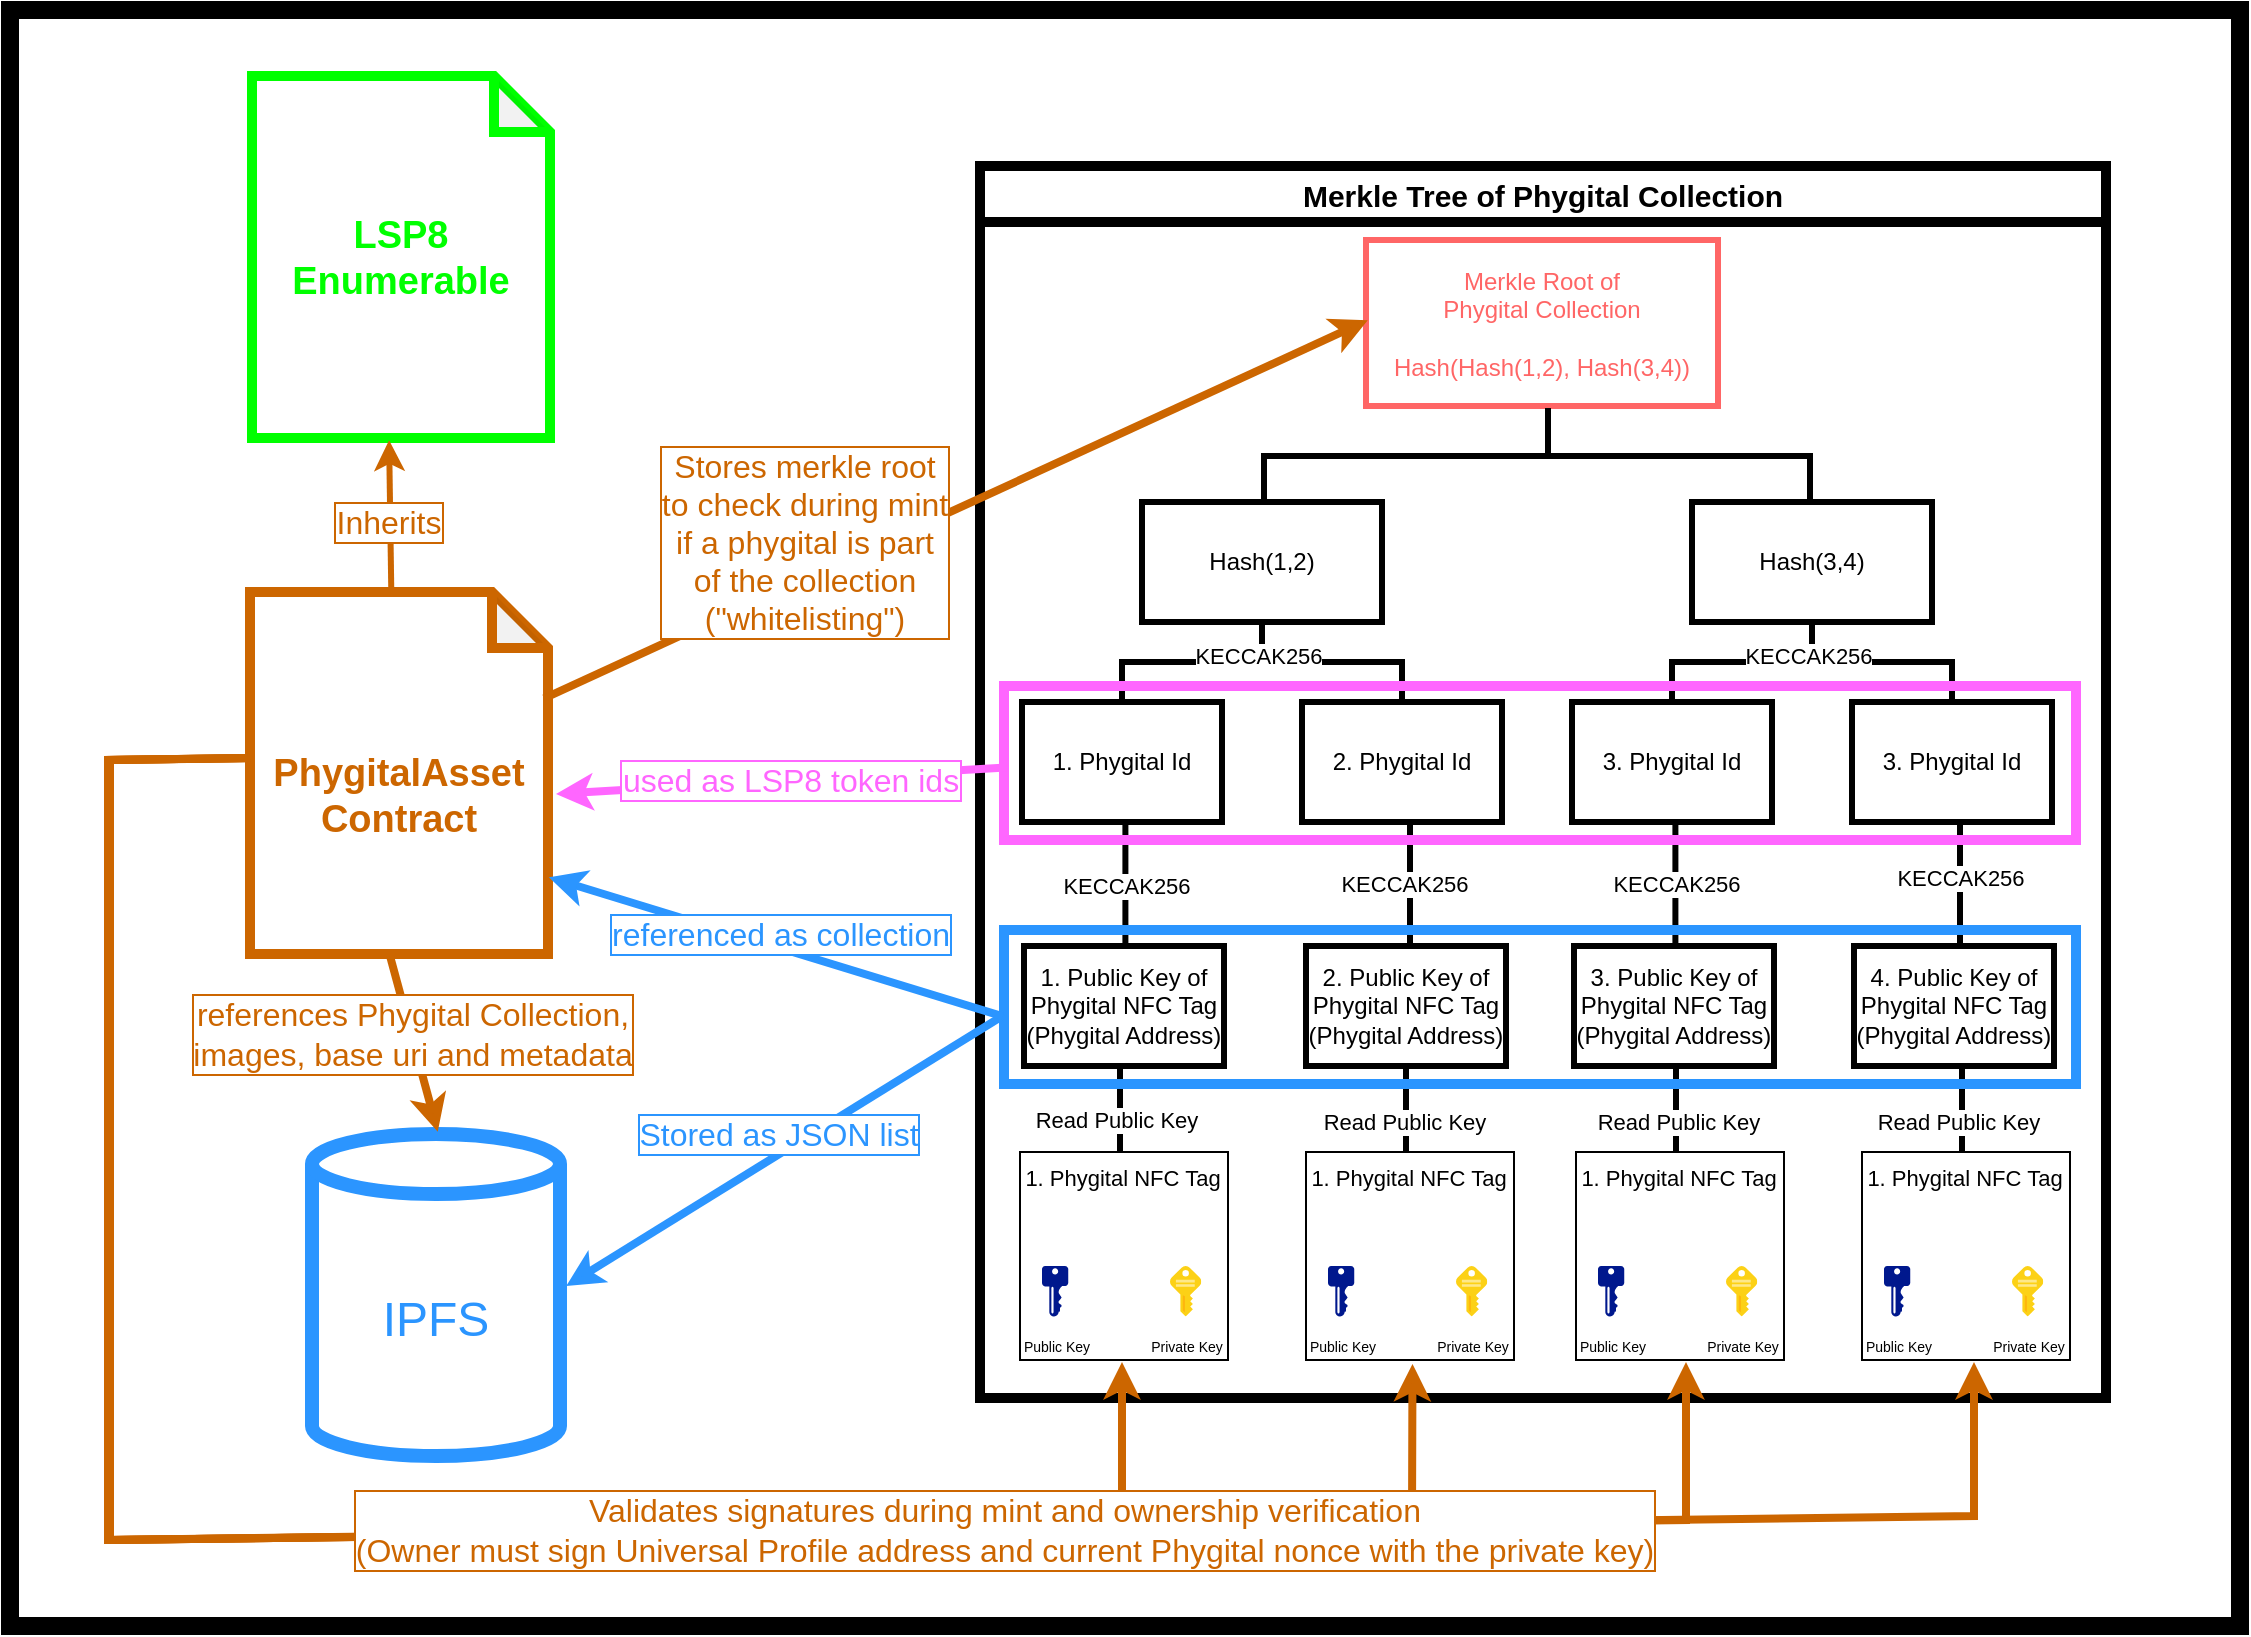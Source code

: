 <mxfile version="22.1.3" type="device">
  <diagram name="Seite-1" id="hL67K7F37erUZlTw7a-i">
    <mxGraphModel dx="1797" dy="2143" grid="0" gridSize="10" guides="0" tooltips="1" connect="0" arrows="0" fold="1" page="1" pageScale="1" pageWidth="827" pageHeight="1169" math="0" shadow="0">
      <root>
        <mxCell id="0" />
        <mxCell id="1" parent="0" />
        <mxCell id="p41ejv3hFufA00dVzd63-99" value="" style="rounded=0;whiteSpace=wrap;html=1;strokeWidth=9;" vertex="1" parent="1">
          <mxGeometry x="47" y="3" width="1115" height="808" as="geometry" />
        </mxCell>
        <mxCell id="p41ejv3hFufA00dVzd63-1" value="&lt;font style=&quot;font-size: 19px;&quot;&gt;&lt;b&gt;&lt;br&gt;&lt;font color=&quot;#cc6600&quot;&gt;PhygitalAsset&lt;br&gt;Contract&lt;br&gt;&lt;/font&gt;&lt;/b&gt;&lt;/font&gt;" style="shape=note;whiteSpace=wrap;html=1;backgroundOutline=1;darkOpacity=0.05;size=28;strokeWidth=5;strokeColor=#CC6600;" vertex="1" parent="1">
          <mxGeometry x="167" y="294" width="149" height="181" as="geometry" />
        </mxCell>
        <mxCell id="p41ejv3hFufA00dVzd63-8" value="Merkle Tree of Phygital Collection" style="swimlane;startSize=28;horizontal=1;containerType=tree;newEdgeStyle={&quot;edgeStyle&quot;:&quot;elbowEdgeStyle&quot;,&quot;startArrow&quot;:&quot;none&quot;,&quot;endArrow&quot;:&quot;none&quot;};strokeWidth=5;fontSize=15;" vertex="1" parent="1">
          <mxGeometry x="532" y="81" width="563" height="616" as="geometry">
            <mxRectangle x="260" y="316" width="86" height="26" as="alternateBounds" />
          </mxGeometry>
        </mxCell>
        <mxCell id="p41ejv3hFufA00dVzd63-9" value="" style="edgeStyle=elbowEdgeStyle;elbow=vertical;sourcePerimeterSpacing=0;targetPerimeterSpacing=0;startArrow=none;endArrow=none;rounded=0;curved=0;strokeWidth=3;" edge="1" parent="p41ejv3hFufA00dVzd63-8" source="p41ejv3hFufA00dVzd63-11" target="p41ejv3hFufA00dVzd63-12">
          <mxGeometry relative="1" as="geometry" />
        </mxCell>
        <mxCell id="p41ejv3hFufA00dVzd63-10" value="" style="edgeStyle=elbowEdgeStyle;elbow=vertical;sourcePerimeterSpacing=0;targetPerimeterSpacing=0;startArrow=none;endArrow=none;rounded=0;curved=0;strokeWidth=3;" edge="1" parent="p41ejv3hFufA00dVzd63-8" source="p41ejv3hFufA00dVzd63-11" target="p41ejv3hFufA00dVzd63-13">
          <mxGeometry relative="1" as="geometry" />
        </mxCell>
        <mxCell id="p41ejv3hFufA00dVzd63-71" value="KECCAK256" style="edgeLabel;html=1;align=center;verticalAlign=middle;resizable=0;points=[];" vertex="1" connectable="0" parent="p41ejv3hFufA00dVzd63-10">
          <mxGeometry x="-0.769" y="-1" relative="1" as="geometry">
            <mxPoint x="-1" y="4" as="offset" />
          </mxGeometry>
        </mxCell>
        <UserObject label="Hash(1,2)" treeRoot="1" id="p41ejv3hFufA00dVzd63-11">
          <mxCell style="whiteSpace=wrap;html=1;align=center;treeFolding=1;treeMoving=1;newEdgeStyle={&quot;edgeStyle&quot;:&quot;elbowEdgeStyle&quot;,&quot;startArrow&quot;:&quot;none&quot;,&quot;endArrow&quot;:&quot;none&quot;};strokeWidth=3;" vertex="1" parent="p41ejv3hFufA00dVzd63-8">
            <mxGeometry x="81" y="168" width="120" height="60" as="geometry" />
          </mxCell>
        </UserObject>
        <mxCell id="p41ejv3hFufA00dVzd63-12" value="1. Phygital Id" style="whiteSpace=wrap;html=1;align=center;verticalAlign=middle;treeFolding=1;treeMoving=1;newEdgeStyle={&quot;edgeStyle&quot;:&quot;elbowEdgeStyle&quot;,&quot;startArrow&quot;:&quot;none&quot;,&quot;endArrow&quot;:&quot;none&quot;};strokeWidth=3;" vertex="1" parent="p41ejv3hFufA00dVzd63-8">
          <mxGeometry x="21" y="268" width="100" height="60" as="geometry" />
        </mxCell>
        <mxCell id="p41ejv3hFufA00dVzd63-13" value="2. Phygital Id" style="whiteSpace=wrap;html=1;align=center;verticalAlign=middle;treeFolding=1;treeMoving=1;newEdgeStyle={&quot;edgeStyle&quot;:&quot;elbowEdgeStyle&quot;,&quot;startArrow&quot;:&quot;none&quot;,&quot;endArrow&quot;:&quot;none&quot;};strokeWidth=3;" vertex="1" parent="p41ejv3hFufA00dVzd63-8">
          <mxGeometry x="161" y="268" width="100" height="60" as="geometry" />
        </mxCell>
        <mxCell id="p41ejv3hFufA00dVzd63-20" value="1. Public Key of Phygital NFC Tag&lt;br&gt;(Phygital Address)" style="whiteSpace=wrap;html=1;align=center;verticalAlign=middle;treeFolding=1;treeMoving=1;newEdgeStyle={&quot;edgeStyle&quot;:&quot;elbowEdgeStyle&quot;,&quot;startArrow&quot;:&quot;none&quot;,&quot;endArrow&quot;:&quot;none&quot;};strokeWidth=3;" vertex="1" parent="p41ejv3hFufA00dVzd63-8">
          <mxGeometry x="22" y="390" width="100" height="60" as="geometry" />
        </mxCell>
        <mxCell id="p41ejv3hFufA00dVzd63-21" value="2. Public Key of Phygital NFC Tag&lt;br style=&quot;border-color: var(--border-color);&quot;&gt;(Phygital Address)" style="whiteSpace=wrap;html=1;align=center;verticalAlign=middle;treeFolding=1;treeMoving=1;newEdgeStyle={&quot;edgeStyle&quot;:&quot;elbowEdgeStyle&quot;,&quot;startArrow&quot;:&quot;none&quot;,&quot;endArrow&quot;:&quot;none&quot;};strokeWidth=3;" vertex="1" parent="p41ejv3hFufA00dVzd63-8">
          <mxGeometry x="163" y="390" width="100" height="60" as="geometry" />
        </mxCell>
        <mxCell id="p41ejv3hFufA00dVzd63-22" value="" style="endArrow=none;html=1;rounded=0;entryX=0.517;entryY=1.001;entryDx=0;entryDy=0;entryPerimeter=0;exitX=0.507;exitY=0.002;exitDx=0;exitDy=0;exitPerimeter=0;strokeWidth=3;" edge="1" parent="p41ejv3hFufA00dVzd63-8" source="p41ejv3hFufA00dVzd63-20" target="p41ejv3hFufA00dVzd63-12">
          <mxGeometry width="50" height="50" relative="1" as="geometry">
            <mxPoint x="79" y="374" as="sourcePoint" />
            <mxPoint x="129" y="324" as="targetPoint" />
          </mxGeometry>
        </mxCell>
        <mxCell id="p41ejv3hFufA00dVzd63-68" value="KECCAK256" style="edgeLabel;html=1;align=center;verticalAlign=middle;resizable=0;points=[];" vertex="1" connectable="0" parent="p41ejv3hFufA00dVzd63-22">
          <mxGeometry x="0.164" y="-2" relative="1" as="geometry">
            <mxPoint x="-2" y="6" as="offset" />
          </mxGeometry>
        </mxCell>
        <mxCell id="p41ejv3hFufA00dVzd63-23" value="" style="endArrow=none;html=1;rounded=0;entryX=0.517;entryY=1.001;entryDx=0;entryDy=0;entryPerimeter=0;exitX=0.507;exitY=0.002;exitDx=0;exitDy=0;exitPerimeter=0;strokeWidth=3;" edge="1" parent="p41ejv3hFufA00dVzd63-8">
          <mxGeometry width="50" height="50" relative="1" as="geometry">
            <mxPoint x="215" y="391" as="sourcePoint" />
            <mxPoint x="215" y="329" as="targetPoint" />
          </mxGeometry>
        </mxCell>
        <mxCell id="p41ejv3hFufA00dVzd63-69" value="KECCAK256" style="edgeLabel;html=1;align=center;verticalAlign=middle;resizable=0;points=[];" vertex="1" connectable="0" parent="p41ejv3hFufA00dVzd63-23">
          <mxGeometry x="0.226" y="3" relative="1" as="geometry">
            <mxPoint y="6" as="offset" />
          </mxGeometry>
        </mxCell>
        <UserObject label="Hash(3,4)" treeRoot="1" id="p41ejv3hFufA00dVzd63-26">
          <mxCell style="whiteSpace=wrap;html=1;align=center;treeFolding=1;treeMoving=1;newEdgeStyle={&quot;edgeStyle&quot;:&quot;elbowEdgeStyle&quot;,&quot;startArrow&quot;:&quot;none&quot;,&quot;endArrow&quot;:&quot;none&quot;};strokeWidth=3;" vertex="1" parent="p41ejv3hFufA00dVzd63-8">
            <mxGeometry x="356" y="168" width="120" height="60" as="geometry" />
          </mxCell>
        </UserObject>
        <mxCell id="p41ejv3hFufA00dVzd63-27" value="3. Phygital Id" style="whiteSpace=wrap;html=1;align=center;verticalAlign=middle;treeFolding=1;treeMoving=1;newEdgeStyle={&quot;edgeStyle&quot;:&quot;elbowEdgeStyle&quot;,&quot;startArrow&quot;:&quot;none&quot;,&quot;endArrow&quot;:&quot;none&quot;};strokeWidth=3;" vertex="1" parent="p41ejv3hFufA00dVzd63-8">
          <mxGeometry x="296" y="268" width="100" height="60" as="geometry" />
        </mxCell>
        <mxCell id="p41ejv3hFufA00dVzd63-24" value="" style="edgeStyle=elbowEdgeStyle;elbow=vertical;sourcePerimeterSpacing=0;targetPerimeterSpacing=0;startArrow=none;endArrow=none;rounded=0;curved=0;strokeWidth=3;" edge="1" parent="p41ejv3hFufA00dVzd63-8" source="p41ejv3hFufA00dVzd63-26" target="p41ejv3hFufA00dVzd63-27">
          <mxGeometry relative="1" as="geometry" />
        </mxCell>
        <mxCell id="p41ejv3hFufA00dVzd63-28" value="3. Phygital Id" style="whiteSpace=wrap;html=1;align=center;verticalAlign=middle;treeFolding=1;treeMoving=1;newEdgeStyle={&quot;edgeStyle&quot;:&quot;elbowEdgeStyle&quot;,&quot;startArrow&quot;:&quot;none&quot;,&quot;endArrow&quot;:&quot;none&quot;};strokeWidth=3;" vertex="1" parent="p41ejv3hFufA00dVzd63-8">
          <mxGeometry x="436" y="268" width="100" height="60" as="geometry" />
        </mxCell>
        <mxCell id="p41ejv3hFufA00dVzd63-25" value="" style="edgeStyle=elbowEdgeStyle;elbow=vertical;sourcePerimeterSpacing=0;targetPerimeterSpacing=0;startArrow=none;endArrow=none;rounded=0;curved=0;strokeWidth=3;" edge="1" parent="p41ejv3hFufA00dVzd63-8" source="p41ejv3hFufA00dVzd63-26" target="p41ejv3hFufA00dVzd63-28">
          <mxGeometry relative="1" as="geometry" />
        </mxCell>
        <mxCell id="p41ejv3hFufA00dVzd63-72" value="KECCAK256" style="edgeLabel;html=1;align=center;verticalAlign=middle;resizable=0;points=[];" vertex="1" connectable="0" parent="p41ejv3hFufA00dVzd63-25">
          <mxGeometry x="-0.696" y="-2" relative="1" as="geometry">
            <mxPoint as="offset" />
          </mxGeometry>
        </mxCell>
        <mxCell id="p41ejv3hFufA00dVzd63-29" value="3. Public Key of Phygital NFC Tag&lt;br&gt;(Phygital Address)" style="whiteSpace=wrap;html=1;align=center;verticalAlign=middle;treeFolding=1;treeMoving=1;newEdgeStyle={&quot;edgeStyle&quot;:&quot;elbowEdgeStyle&quot;,&quot;startArrow&quot;:&quot;none&quot;,&quot;endArrow&quot;:&quot;none&quot;};strokeWidth=3;" vertex="1" parent="p41ejv3hFufA00dVzd63-8">
          <mxGeometry x="297" y="390" width="100" height="60" as="geometry" />
        </mxCell>
        <mxCell id="p41ejv3hFufA00dVzd63-30" value="4. Public Key of Phygital NFC Tag&lt;br style=&quot;border-color: var(--border-color);&quot;&gt;(Phygital Address)" style="whiteSpace=wrap;html=1;align=center;verticalAlign=middle;treeFolding=1;treeMoving=1;newEdgeStyle={&quot;edgeStyle&quot;:&quot;elbowEdgeStyle&quot;,&quot;startArrow&quot;:&quot;none&quot;,&quot;endArrow&quot;:&quot;none&quot;};strokeWidth=3;" vertex="1" parent="p41ejv3hFufA00dVzd63-8">
          <mxGeometry x="437" y="390" width="100" height="60" as="geometry" />
        </mxCell>
        <mxCell id="p41ejv3hFufA00dVzd63-31" value="KECCAK256" style="endArrow=none;html=1;rounded=0;entryX=0.517;entryY=1.001;entryDx=0;entryDy=0;entryPerimeter=0;exitX=0.507;exitY=0.002;exitDx=0;exitDy=0;exitPerimeter=0;strokeWidth=3;" edge="1" parent="p41ejv3hFufA00dVzd63-8" source="p41ejv3hFufA00dVzd63-29" target="p41ejv3hFufA00dVzd63-27">
          <mxGeometry width="50" height="50" relative="1" as="geometry">
            <mxPoint x="354" y="374" as="sourcePoint" />
            <mxPoint x="404" y="324" as="targetPoint" />
          </mxGeometry>
        </mxCell>
        <mxCell id="p41ejv3hFufA00dVzd63-32" value="" style="endArrow=none;html=1;rounded=0;entryX=0.517;entryY=1.001;entryDx=0;entryDy=0;entryPerimeter=0;exitX=0.507;exitY=0.002;exitDx=0;exitDy=0;exitPerimeter=0;strokeWidth=3;" edge="1" parent="p41ejv3hFufA00dVzd63-8">
          <mxGeometry width="50" height="50" relative="1" as="geometry">
            <mxPoint x="490" y="391" as="sourcePoint" />
            <mxPoint x="490" y="329" as="targetPoint" />
          </mxGeometry>
        </mxCell>
        <mxCell id="p41ejv3hFufA00dVzd63-70" value="KECCAK256" style="edgeLabel;html=1;align=center;verticalAlign=middle;resizable=0;points=[];" vertex="1" connectable="0" parent="p41ejv3hFufA00dVzd63-32">
          <mxGeometry x="0.129" relative="1" as="geometry">
            <mxPoint as="offset" />
          </mxGeometry>
        </mxCell>
        <UserObject label="&lt;font color=&quot;#ff6666&quot;&gt;Merkle Root of&lt;br&gt;Phygital Collection&lt;br&gt;&lt;br&gt;Hash(Hash(1,2), Hash(3,4))&lt;/font&gt;" treeRoot="1" id="p41ejv3hFufA00dVzd63-33">
          <mxCell style="whiteSpace=wrap;html=1;align=center;treeFolding=1;treeMoving=1;newEdgeStyle={&quot;edgeStyle&quot;:&quot;elbowEdgeStyle&quot;,&quot;startArrow&quot;:&quot;none&quot;,&quot;endArrow&quot;:&quot;none&quot;};strokeWidth=3;strokeColor=#FF6666;" vertex="1" parent="p41ejv3hFufA00dVzd63-8">
            <mxGeometry x="193" y="37" width="176" height="83" as="geometry" />
          </mxCell>
        </UserObject>
        <mxCell id="p41ejv3hFufA00dVzd63-34" value="" style="edgeStyle=elbowEdgeStyle;elbow=vertical;sourcePerimeterSpacing=0;targetPerimeterSpacing=0;startArrow=none;endArrow=none;rounded=0;curved=0;strokeWidth=3;" edge="1" parent="p41ejv3hFufA00dVzd63-8">
          <mxGeometry relative="1" as="geometry">
            <mxPoint x="284" y="122" as="sourcePoint" />
            <mxPoint x="142" y="168" as="targetPoint" />
          </mxGeometry>
        </mxCell>
        <mxCell id="p41ejv3hFufA00dVzd63-35" value="" style="edgeStyle=elbowEdgeStyle;elbow=vertical;sourcePerimeterSpacing=0;targetPerimeterSpacing=0;startArrow=none;endArrow=none;rounded=0;curved=0;strokeWidth=3;" edge="1" parent="p41ejv3hFufA00dVzd63-8">
          <mxGeometry relative="1" as="geometry">
            <mxPoint x="284" y="121" as="sourcePoint" />
            <mxPoint x="415" y="168" as="targetPoint" />
            <Array as="points">
              <mxPoint x="349" y="145" />
            </Array>
          </mxGeometry>
        </mxCell>
        <mxCell id="p41ejv3hFufA00dVzd63-61" value="" style="group;strokeWidth=3;perimeterSpacing=1;" vertex="1" connectable="0" parent="p41ejv3hFufA00dVzd63-8">
          <mxGeometry x="441" y="493" width="106" height="104" as="geometry" />
        </mxCell>
        <mxCell id="p41ejv3hFufA00dVzd63-62" value="" style="whiteSpace=wrap;html=1;aspect=fixed;" vertex="1" parent="p41ejv3hFufA00dVzd63-61">
          <mxGeometry width="104.0" height="104.0" as="geometry" />
        </mxCell>
        <mxCell id="p41ejv3hFufA00dVzd63-63" value="&lt;font style=&quot;font-size: 7px;&quot;&gt;Public Key&lt;/font&gt;" style="sketch=0;aspect=fixed;pointerEvents=1;shadow=0;dashed=0;html=1;strokeColor=none;labelPosition=center;verticalLabelPosition=bottom;verticalAlign=top;align=center;fillColor=#00188D;shape=mxgraph.mscae.enterprise.key_permissions" vertex="1" parent="p41ejv3hFufA00dVzd63-61">
          <mxGeometry x="11" y="57" width="13.12" height="25.24" as="geometry" />
        </mxCell>
        <mxCell id="p41ejv3hFufA00dVzd63-64" value="&lt;font style=&quot;font-size: 7px;&quot;&gt;Private Key&lt;/font&gt;" style="image;sketch=0;aspect=fixed;html=1;points=[];align=center;fontSize=12;image=img/lib/mscae/Key.svg;" vertex="1" parent="p41ejv3hFufA00dVzd63-61">
          <mxGeometry x="75" y="57" width="15.65" height="25.24" as="geometry" />
        </mxCell>
        <mxCell id="p41ejv3hFufA00dVzd63-65" value="" style="shape=image;html=1;verticalAlign=top;verticalLabelPosition=bottom;labelBackgroundColor=#ffffff;imageAspect=0;aspect=fixed;image=https://cdn1.iconfinder.com/data/icons/smartphone-signal-5g-trading/64/Smartphone_NFC-128.png" vertex="1" parent="p41ejv3hFufA00dVzd63-61">
          <mxGeometry x="34.877" y="28.852" width="32.206" height="32.206" as="geometry" />
        </mxCell>
        <mxCell id="p41ejv3hFufA00dVzd63-66" value="&lt;font style=&quot;font-size: 11px;&quot;&gt;1. Phygital NFC Tag&lt;/font&gt;" style="text;html=1;strokeColor=none;fillColor=none;align=center;verticalAlign=middle;whiteSpace=wrap;rounded=0;" vertex="1" parent="p41ejv3hFufA00dVzd63-61">
          <mxGeometry x="1" y="2.68" width="101" height="20.13" as="geometry" />
        </mxCell>
        <mxCell id="p41ejv3hFufA00dVzd63-67" value="" style="endArrow=none;html=1;rounded=0;entryX=0.517;entryY=1.001;entryDx=0;entryDy=0;entryPerimeter=0;strokeWidth=3;" edge="1" parent="p41ejv3hFufA00dVzd63-8">
          <mxGeometry width="50" height="50" relative="1" as="geometry">
            <mxPoint x="491" y="493" as="sourcePoint" />
            <mxPoint x="491" y="450" as="targetPoint" />
          </mxGeometry>
        </mxCell>
        <mxCell id="p41ejv3hFufA00dVzd63-76" value="Read Public Key" style="edgeLabel;html=1;align=center;verticalAlign=middle;resizable=0;points=[];" vertex="1" connectable="0" parent="p41ejv3hFufA00dVzd63-67">
          <mxGeometry x="0.023" y="2" relative="1" as="geometry">
            <mxPoint y="7" as="offset" />
          </mxGeometry>
        </mxCell>
        <mxCell id="p41ejv3hFufA00dVzd63-53" value="" style="group;strokeWidth=3;" vertex="1" connectable="0" parent="p41ejv3hFufA00dVzd63-8">
          <mxGeometry x="298" y="493" width="106" height="104" as="geometry" />
        </mxCell>
        <mxCell id="p41ejv3hFufA00dVzd63-54" value="" style="whiteSpace=wrap;html=1;aspect=fixed;" vertex="1" parent="p41ejv3hFufA00dVzd63-53">
          <mxGeometry width="104.0" height="104.0" as="geometry" />
        </mxCell>
        <mxCell id="p41ejv3hFufA00dVzd63-55" value="&lt;font style=&quot;font-size: 7px;&quot;&gt;Public Key&lt;/font&gt;" style="sketch=0;aspect=fixed;pointerEvents=1;shadow=0;dashed=0;html=1;strokeColor=none;labelPosition=center;verticalLabelPosition=bottom;verticalAlign=top;align=center;fillColor=#00188D;shape=mxgraph.mscae.enterprise.key_permissions" vertex="1" parent="p41ejv3hFufA00dVzd63-53">
          <mxGeometry x="11" y="57" width="13.12" height="25.24" as="geometry" />
        </mxCell>
        <mxCell id="p41ejv3hFufA00dVzd63-56" value="&lt;font style=&quot;font-size: 7px;&quot;&gt;Private Key&lt;/font&gt;" style="image;sketch=0;aspect=fixed;html=1;points=[];align=center;fontSize=12;image=img/lib/mscae/Key.svg;" vertex="1" parent="p41ejv3hFufA00dVzd63-53">
          <mxGeometry x="75" y="57" width="15.65" height="25.24" as="geometry" />
        </mxCell>
        <mxCell id="p41ejv3hFufA00dVzd63-57" value="" style="shape=image;html=1;verticalAlign=top;verticalLabelPosition=bottom;labelBackgroundColor=#ffffff;imageAspect=0;aspect=fixed;image=https://cdn1.iconfinder.com/data/icons/smartphone-signal-5g-trading/64/Smartphone_NFC-128.png" vertex="1" parent="p41ejv3hFufA00dVzd63-53">
          <mxGeometry x="34.877" y="28.852" width="32.206" height="32.206" as="geometry" />
        </mxCell>
        <mxCell id="p41ejv3hFufA00dVzd63-58" value="&lt;font style=&quot;font-size: 11px;&quot;&gt;1. Phygital NFC Tag&lt;/font&gt;" style="text;html=1;strokeColor=none;fillColor=none;align=center;verticalAlign=middle;whiteSpace=wrap;rounded=0;" vertex="1" parent="p41ejv3hFufA00dVzd63-53">
          <mxGeometry x="1" y="2.68" width="101" height="20.13" as="geometry" />
        </mxCell>
        <mxCell id="p41ejv3hFufA00dVzd63-59" value="" style="endArrow=none;html=1;rounded=0;entryX=0.517;entryY=1.001;entryDx=0;entryDy=0;entryPerimeter=0;strokeWidth=3;" edge="1" parent="p41ejv3hFufA00dVzd63-8">
          <mxGeometry width="50" height="50" relative="1" as="geometry">
            <mxPoint x="348" y="493" as="sourcePoint" />
            <mxPoint x="348" y="450" as="targetPoint" />
          </mxGeometry>
        </mxCell>
        <mxCell id="p41ejv3hFufA00dVzd63-75" value="Read Public Key" style="edgeLabel;html=1;align=center;verticalAlign=middle;resizable=0;points=[];" vertex="1" connectable="0" parent="p41ejv3hFufA00dVzd63-59">
          <mxGeometry x="0.07" relative="1" as="geometry">
            <mxPoint x="1" y="8" as="offset" />
          </mxGeometry>
        </mxCell>
        <mxCell id="p41ejv3hFufA00dVzd63-45" value="" style="group;strokeWidth=3;" vertex="1" connectable="0" parent="p41ejv3hFufA00dVzd63-8">
          <mxGeometry x="163" y="493" width="106" height="104" as="geometry" />
        </mxCell>
        <mxCell id="p41ejv3hFufA00dVzd63-46" value="" style="whiteSpace=wrap;html=1;aspect=fixed;" vertex="1" parent="p41ejv3hFufA00dVzd63-45">
          <mxGeometry width="104.0" height="104.0" as="geometry" />
        </mxCell>
        <mxCell id="p41ejv3hFufA00dVzd63-47" value="&lt;font style=&quot;font-size: 7px;&quot;&gt;Public Key&lt;/font&gt;" style="sketch=0;aspect=fixed;pointerEvents=1;shadow=0;dashed=0;html=1;strokeColor=none;labelPosition=center;verticalLabelPosition=bottom;verticalAlign=top;align=center;fillColor=#00188D;shape=mxgraph.mscae.enterprise.key_permissions" vertex="1" parent="p41ejv3hFufA00dVzd63-45">
          <mxGeometry x="11" y="57" width="13.12" height="25.24" as="geometry" />
        </mxCell>
        <mxCell id="p41ejv3hFufA00dVzd63-48" value="&lt;font style=&quot;font-size: 7px;&quot;&gt;Private Key&lt;/font&gt;" style="image;sketch=0;aspect=fixed;html=1;points=[];align=center;fontSize=12;image=img/lib/mscae/Key.svg;" vertex="1" parent="p41ejv3hFufA00dVzd63-45">
          <mxGeometry x="75" y="57" width="15.65" height="25.24" as="geometry" />
        </mxCell>
        <mxCell id="p41ejv3hFufA00dVzd63-49" value="" style="shape=image;html=1;verticalAlign=top;verticalLabelPosition=bottom;labelBackgroundColor=#ffffff;imageAspect=0;aspect=fixed;image=https://cdn1.iconfinder.com/data/icons/smartphone-signal-5g-trading/64/Smartphone_NFC-128.png" vertex="1" parent="p41ejv3hFufA00dVzd63-45">
          <mxGeometry x="34.877" y="28.852" width="32.206" height="32.206" as="geometry" />
        </mxCell>
        <mxCell id="p41ejv3hFufA00dVzd63-50" value="&lt;font style=&quot;font-size: 11px;&quot;&gt;1. Phygital NFC Tag&lt;/font&gt;" style="text;html=1;strokeColor=none;fillColor=none;align=center;verticalAlign=middle;whiteSpace=wrap;rounded=0;" vertex="1" parent="p41ejv3hFufA00dVzd63-45">
          <mxGeometry x="1" y="2.68" width="101" height="20.13" as="geometry" />
        </mxCell>
        <mxCell id="p41ejv3hFufA00dVzd63-51" value="" style="endArrow=none;html=1;rounded=0;entryX=0.517;entryY=1.001;entryDx=0;entryDy=0;entryPerimeter=0;strokeWidth=3;" edge="1" parent="p41ejv3hFufA00dVzd63-8">
          <mxGeometry width="50" height="50" relative="1" as="geometry">
            <mxPoint x="213" y="493" as="sourcePoint" />
            <mxPoint x="213" y="450" as="targetPoint" />
          </mxGeometry>
        </mxCell>
        <mxCell id="p41ejv3hFufA00dVzd63-74" value="Read Public Key" style="edgeLabel;html=1;align=center;verticalAlign=middle;resizable=0;points=[];" vertex="1" connectable="0" parent="p41ejv3hFufA00dVzd63-51">
          <mxGeometry x="0.07" relative="1" as="geometry">
            <mxPoint x="-1" y="8" as="offset" />
          </mxGeometry>
        </mxCell>
        <mxCell id="p41ejv3hFufA00dVzd63-7" value="" style="group;strokeWidth=3;" vertex="1" connectable="0" parent="p41ejv3hFufA00dVzd63-8">
          <mxGeometry x="20" y="493" width="106" height="104" as="geometry" />
        </mxCell>
        <mxCell id="p41ejv3hFufA00dVzd63-2" value="" style="whiteSpace=wrap;html=1;aspect=fixed;" vertex="1" parent="p41ejv3hFufA00dVzd63-7">
          <mxGeometry width="104.0" height="104.0" as="geometry" />
        </mxCell>
        <mxCell id="p41ejv3hFufA00dVzd63-3" value="&lt;font style=&quot;font-size: 7px;&quot;&gt;Public Key&lt;/font&gt;" style="sketch=0;aspect=fixed;pointerEvents=1;shadow=0;dashed=0;html=1;strokeColor=none;labelPosition=center;verticalLabelPosition=bottom;verticalAlign=top;align=center;fillColor=#00188D;shape=mxgraph.mscae.enterprise.key_permissions" vertex="1" parent="p41ejv3hFufA00dVzd63-7">
          <mxGeometry x="11" y="57" width="13.12" height="25.24" as="geometry" />
        </mxCell>
        <mxCell id="p41ejv3hFufA00dVzd63-4" value="&lt;font style=&quot;font-size: 7px;&quot;&gt;Private Key&lt;/font&gt;" style="image;sketch=0;aspect=fixed;html=1;points=[];align=center;fontSize=12;image=img/lib/mscae/Key.svg;" vertex="1" parent="p41ejv3hFufA00dVzd63-7">
          <mxGeometry x="75" y="57" width="15.65" height="25.24" as="geometry" />
        </mxCell>
        <mxCell id="p41ejv3hFufA00dVzd63-5" value="" style="shape=image;html=1;verticalAlign=top;verticalLabelPosition=bottom;labelBackgroundColor=#ffffff;imageAspect=0;aspect=fixed;image=https://cdn1.iconfinder.com/data/icons/smartphone-signal-5g-trading/64/Smartphone_NFC-128.png" vertex="1" parent="p41ejv3hFufA00dVzd63-7">
          <mxGeometry x="34.877" y="28.852" width="32.206" height="32.206" as="geometry" />
        </mxCell>
        <mxCell id="p41ejv3hFufA00dVzd63-6" value="&lt;font style=&quot;font-size: 11px;&quot;&gt;1. Phygital NFC Tag&lt;/font&gt;" style="text;html=1;strokeColor=none;fillColor=none;align=center;verticalAlign=middle;whiteSpace=wrap;rounded=0;" vertex="1" parent="p41ejv3hFufA00dVzd63-7">
          <mxGeometry x="1" y="2.68" width="101" height="20.13" as="geometry" />
        </mxCell>
        <mxCell id="p41ejv3hFufA00dVzd63-42" value="" style="endArrow=none;html=1;rounded=0;entryX=0.517;entryY=1.001;entryDx=0;entryDy=0;entryPerimeter=0;strokeWidth=3;" edge="1" parent="p41ejv3hFufA00dVzd63-8">
          <mxGeometry width="50" height="50" relative="1" as="geometry">
            <mxPoint x="70" y="493" as="sourcePoint" />
            <mxPoint x="70" y="450" as="targetPoint" />
          </mxGeometry>
        </mxCell>
        <mxCell id="p41ejv3hFufA00dVzd63-73" value="Read Public Key" style="edgeLabel;html=1;align=center;verticalAlign=middle;resizable=0;points=[];" vertex="1" connectable="0" parent="p41ejv3hFufA00dVzd63-42">
          <mxGeometry x="0.07" y="3" relative="1" as="geometry">
            <mxPoint x="1" y="7" as="offset" />
          </mxGeometry>
        </mxCell>
        <mxCell id="p41ejv3hFufA00dVzd63-81" value="" style="rounded=0;whiteSpace=wrap;html=1;fillColor=none;strokeWidth=5;strokeColor=#2B95FF;" vertex="1" parent="p41ejv3hFufA00dVzd63-8">
          <mxGeometry x="12" y="382" width="536" height="77" as="geometry" />
        </mxCell>
        <mxCell id="p41ejv3hFufA00dVzd63-101" value="" style="rounded=0;whiteSpace=wrap;html=1;fillColor=none;strokeWidth=5;strokeColor=#FF66FF;" vertex="1" parent="p41ejv3hFufA00dVzd63-8">
          <mxGeometry x="12" y="260" width="536" height="77" as="geometry" />
        </mxCell>
        <mxCell id="p41ejv3hFufA00dVzd63-79" value="" style="endArrow=classic;html=1;rounded=0;entryX=0.005;entryY=0.483;entryDx=0;entryDy=0;entryPerimeter=0;exitX=0.987;exitY=0.294;exitDx=0;exitDy=0;exitPerimeter=0;strokeWidth=4;strokeColor=#CC6600;" edge="1" parent="1" source="p41ejv3hFufA00dVzd63-1" target="p41ejv3hFufA00dVzd63-33">
          <mxGeometry width="50" height="50" relative="1" as="geometry">
            <mxPoint x="328" y="388" as="sourcePoint" />
            <mxPoint x="357" y="351" as="targetPoint" />
          </mxGeometry>
        </mxCell>
        <mxCell id="p41ejv3hFufA00dVzd63-80" value="Stores merkle root&lt;br&gt;to check during mint&lt;br&gt;if a phygital is part&lt;br&gt;of the collection&lt;br&gt;(&quot;whitelisting&quot;)" style="edgeLabel;html=1;align=center;verticalAlign=middle;resizable=0;points=[];fontSize=16;labelBorderColor=#CC6600;fontColor=#CC6600;" vertex="1" connectable="0" parent="p41ejv3hFufA00dVzd63-79">
          <mxGeometry x="-0.286" y="2" relative="1" as="geometry">
            <mxPoint x="-17" y="-9" as="offset" />
          </mxGeometry>
        </mxCell>
        <mxCell id="p41ejv3hFufA00dVzd63-82" value="&lt;font style=&quot;font-size: 24px;&quot; color=&quot;#2b95ff&quot;&gt;IPFS&lt;/font&gt;" style="shape=cylinder3;whiteSpace=wrap;html=1;boundedLbl=1;backgroundOutline=1;size=15;strokeColor=#2B95FF;strokeWidth=7;" vertex="1" parent="1">
          <mxGeometry x="198" y="565" width="124" height="161" as="geometry" />
        </mxCell>
        <mxCell id="p41ejv3hFufA00dVzd63-83" value="" style="endArrow=classic;html=1;rounded=0;entryX=1.025;entryY=0.472;entryDx=0;entryDy=0;entryPerimeter=0;exitX=0;exitY=0.552;exitDx=0;exitDy=0;exitPerimeter=0;strokeWidth=4;strokeColor=#2B95FF;" edge="1" parent="1" source="p41ejv3hFufA00dVzd63-81" target="p41ejv3hFufA00dVzd63-82">
          <mxGeometry width="50" height="50" relative="1" as="geometry">
            <mxPoint x="639" y="495" as="sourcePoint" />
            <mxPoint x="689" y="445" as="targetPoint" />
          </mxGeometry>
        </mxCell>
        <mxCell id="p41ejv3hFufA00dVzd63-84" value="Stored as JSON list" style="edgeLabel;html=1;align=center;verticalAlign=middle;resizable=0;points=[];fontColor=#2B95FF;fontSize=16;labelBorderColor=#2B95FF;" vertex="1" connectable="0" parent="p41ejv3hFufA00dVzd63-83">
          <mxGeometry x="-0.457" y="2" relative="1" as="geometry">
            <mxPoint x="-55" y="21" as="offset" />
          </mxGeometry>
        </mxCell>
        <mxCell id="p41ejv3hFufA00dVzd63-87" value="" style="endArrow=classic;html=1;rounded=0;exitX=-0.001;exitY=0.561;exitDx=0;exitDy=0;exitPerimeter=0;strokeWidth=4;strokeColor=#2B95FF;entryX=1.003;entryY=0.788;entryDx=0;entryDy=0;entryPerimeter=0;" edge="1" parent="1" source="p41ejv3hFufA00dVzd63-81" target="p41ejv3hFufA00dVzd63-1">
          <mxGeometry width="50" height="50" relative="1" as="geometry">
            <mxPoint x="534" y="398" as="sourcePoint" />
            <mxPoint x="319" y="429" as="targetPoint" />
          </mxGeometry>
        </mxCell>
        <mxCell id="p41ejv3hFufA00dVzd63-88" value="referenced as collection" style="edgeLabel;html=1;align=center;verticalAlign=middle;resizable=0;points=[];fontColor=#2B95FF;fontSize=16;labelBorderColor=#2B95FF;" vertex="1" connectable="0" parent="p41ejv3hFufA00dVzd63-87">
          <mxGeometry x="-0.457" y="2" relative="1" as="geometry">
            <mxPoint x="-49" y="-24" as="offset" />
          </mxGeometry>
        </mxCell>
        <mxCell id="p41ejv3hFufA00dVzd63-90" value="" style="endArrow=classic;html=1;rounded=0;strokeWidth=4;strokeColor=#CC6600;exitX=-0.005;exitY=0.459;exitDx=0;exitDy=0;exitPerimeter=0;" edge="1" parent="1" source="p41ejv3hFufA00dVzd63-1">
          <mxGeometry width="50" height="50" relative="1" as="geometry">
            <mxPoint x="171" y="380" as="sourcePoint" />
            <mxPoint x="1029" y="679" as="targetPoint" />
            <Array as="points">
              <mxPoint x="96" y="378" />
              <mxPoint x="96" y="768" />
              <mxPoint x="1029" y="756" />
            </Array>
          </mxGeometry>
        </mxCell>
        <mxCell id="p41ejv3hFufA00dVzd63-92" value="" style="endArrow=classic;html=1;rounded=0;entryX=0.481;entryY=1.014;entryDx=0;entryDy=0;entryPerimeter=0;strokeWidth=4;strokeColor=#CC6600;exitX=-0.005;exitY=0.459;exitDx=0;exitDy=0;exitPerimeter=0;" edge="1" parent="1">
          <mxGeometry width="50" height="50" relative="1" as="geometry">
            <mxPoint x="167" y="377" as="sourcePoint" />
            <mxPoint x="603" y="679" as="targetPoint" />
            <Array as="points">
              <mxPoint x="97" y="378" />
              <mxPoint x="97" y="768" />
              <mxPoint x="603" y="762" />
            </Array>
          </mxGeometry>
        </mxCell>
        <mxCell id="p41ejv3hFufA00dVzd63-93" value="" style="endArrow=classic;html=1;rounded=0;strokeWidth=4;strokeColor=#CC6600;exitX=-0.005;exitY=0.459;exitDx=0;exitDy=0;exitPerimeter=0;" edge="1" parent="1">
          <mxGeometry width="50" height="50" relative="1" as="geometry">
            <mxPoint x="167" y="377" as="sourcePoint" />
            <mxPoint x="885" y="679" as="targetPoint" />
            <Array as="points">
              <mxPoint x="97" y="378" />
              <mxPoint x="97" y="768" />
              <mxPoint x="885" y="758" />
            </Array>
          </mxGeometry>
        </mxCell>
        <mxCell id="p41ejv3hFufA00dVzd63-94" value="" style="endArrow=classic;html=1;rounded=0;entryX=0.512;entryY=1.019;entryDx=0;entryDy=0;entryPerimeter=0;strokeWidth=4;strokeColor=#CC6600;exitX=-0.005;exitY=0.459;exitDx=0;exitDy=0;exitPerimeter=0;" edge="1" parent="1" target="p41ejv3hFufA00dVzd63-46">
          <mxGeometry width="50" height="50" relative="1" as="geometry">
            <mxPoint x="166" y="377" as="sourcePoint" />
            <mxPoint x="602" y="679" as="targetPoint" />
            <Array as="points">
              <mxPoint x="96" y="378" />
              <mxPoint x="96" y="768" />
              <mxPoint x="748" y="760" />
            </Array>
          </mxGeometry>
        </mxCell>
        <mxCell id="p41ejv3hFufA00dVzd63-95" value="Validates signatures during mint and ownership verification&lt;br&gt;(Owner must sign Universal Profile address and current Phygital nonce with the private key)" style="edgeLabel;html=1;align=center;verticalAlign=middle;resizable=0;points=[];fontColor=#CC6600;labelBorderColor=#CC6600;fontSize=16;" vertex="1" connectable="0" parent="p41ejv3hFufA00dVzd63-94">
          <mxGeometry x="0.023" y="1" relative="1" as="geometry">
            <mxPoint x="298" y="-2" as="offset" />
          </mxGeometry>
        </mxCell>
        <mxCell id="p41ejv3hFufA00dVzd63-96" value="&lt;font style=&quot;font-size: 19px;&quot;&gt;&lt;b&gt;&lt;font color=&quot;#00ff00&quot;&gt;LSP8&lt;br&gt;Enumerable&lt;/font&gt;&lt;br&gt;&lt;/b&gt;&lt;/font&gt;" style="shape=note;whiteSpace=wrap;html=1;backgroundOutline=1;darkOpacity=0.05;size=28;strokeWidth=5;strokeColor=#00FF00;" vertex="1" parent="1">
          <mxGeometry x="168" y="36" width="149" height="181" as="geometry" />
        </mxCell>
        <mxCell id="p41ejv3hFufA00dVzd63-97" value="" style="endArrow=classic;startArrow=none;html=1;rounded=0;entryX=0.46;entryY=1.006;entryDx=0;entryDy=0;entryPerimeter=0;exitX=0.474;exitY=-0.01;exitDx=0;exitDy=0;exitPerimeter=0;startFill=0;strokeWidth=3;strokeColor=#CC6600;" edge="1" parent="1" source="p41ejv3hFufA00dVzd63-1" target="p41ejv3hFufA00dVzd63-96">
          <mxGeometry width="50" height="50" relative="1" as="geometry">
            <mxPoint x="610" y="371" as="sourcePoint" />
            <mxPoint x="660" y="321" as="targetPoint" />
          </mxGeometry>
        </mxCell>
        <mxCell id="p41ejv3hFufA00dVzd63-98" value="Inherits" style="edgeLabel;html=1;align=center;verticalAlign=middle;resizable=0;points=[];fontColor=#CC6600;labelBorderColor=#CC6600;fontSize=16;" vertex="1" connectable="0" parent="p41ejv3hFufA00dVzd63-97">
          <mxGeometry x="0.368" y="3" relative="1" as="geometry">
            <mxPoint x="2" y="17" as="offset" />
          </mxGeometry>
        </mxCell>
        <mxCell id="p41ejv3hFufA00dVzd63-102" value="" style="endArrow=classic;html=1;rounded=0;strokeWidth=4;strokeColor=#FF66FF;exitX=0.002;exitY=0.529;exitDx=0;exitDy=0;exitPerimeter=0;" edge="1" parent="1" source="p41ejv3hFufA00dVzd63-101">
          <mxGeometry width="50" height="50" relative="1" as="geometry">
            <mxPoint x="540" y="382" as="sourcePoint" />
            <mxPoint x="320" y="395" as="targetPoint" />
          </mxGeometry>
        </mxCell>
        <mxCell id="p41ejv3hFufA00dVzd63-103" value="used as LSP8 token ids" style="edgeLabel;html=1;align=center;verticalAlign=middle;resizable=0;points=[];fontColor=#FF66FF;fontSize=16;labelBorderColor=#FF66FF;" vertex="1" connectable="0" parent="p41ejv3hFufA00dVzd63-102">
          <mxGeometry x="-0.457" y="2" relative="1" as="geometry">
            <mxPoint x="-48" as="offset" />
          </mxGeometry>
        </mxCell>
        <mxCell id="p41ejv3hFufA00dVzd63-104" value="" style="endArrow=classic;html=1;rounded=0;entryX=0.507;entryY=-0.007;entryDx=0;entryDy=0;entryPerimeter=0;strokeWidth=4;strokeColor=#CC6600;" edge="1" parent="1" target="p41ejv3hFufA00dVzd63-82">
          <mxGeometry width="50" height="50" relative="1" as="geometry">
            <mxPoint x="237" y="476" as="sourcePoint" />
            <mxPoint x="736" y="168" as="targetPoint" />
          </mxGeometry>
        </mxCell>
        <mxCell id="p41ejv3hFufA00dVzd63-105" value="references Phygital Collection, &lt;br&gt;images, base uri and metadata" style="edgeLabel;html=1;align=center;verticalAlign=middle;resizable=0;points=[];fontSize=16;labelBorderColor=#CC6600;fontColor=#CC6600;" vertex="1" connectable="0" parent="p41ejv3hFufA00dVzd63-104">
          <mxGeometry x="-0.286" y="2" relative="1" as="geometry">
            <mxPoint y="8" as="offset" />
          </mxGeometry>
        </mxCell>
      </root>
    </mxGraphModel>
  </diagram>
</mxfile>
